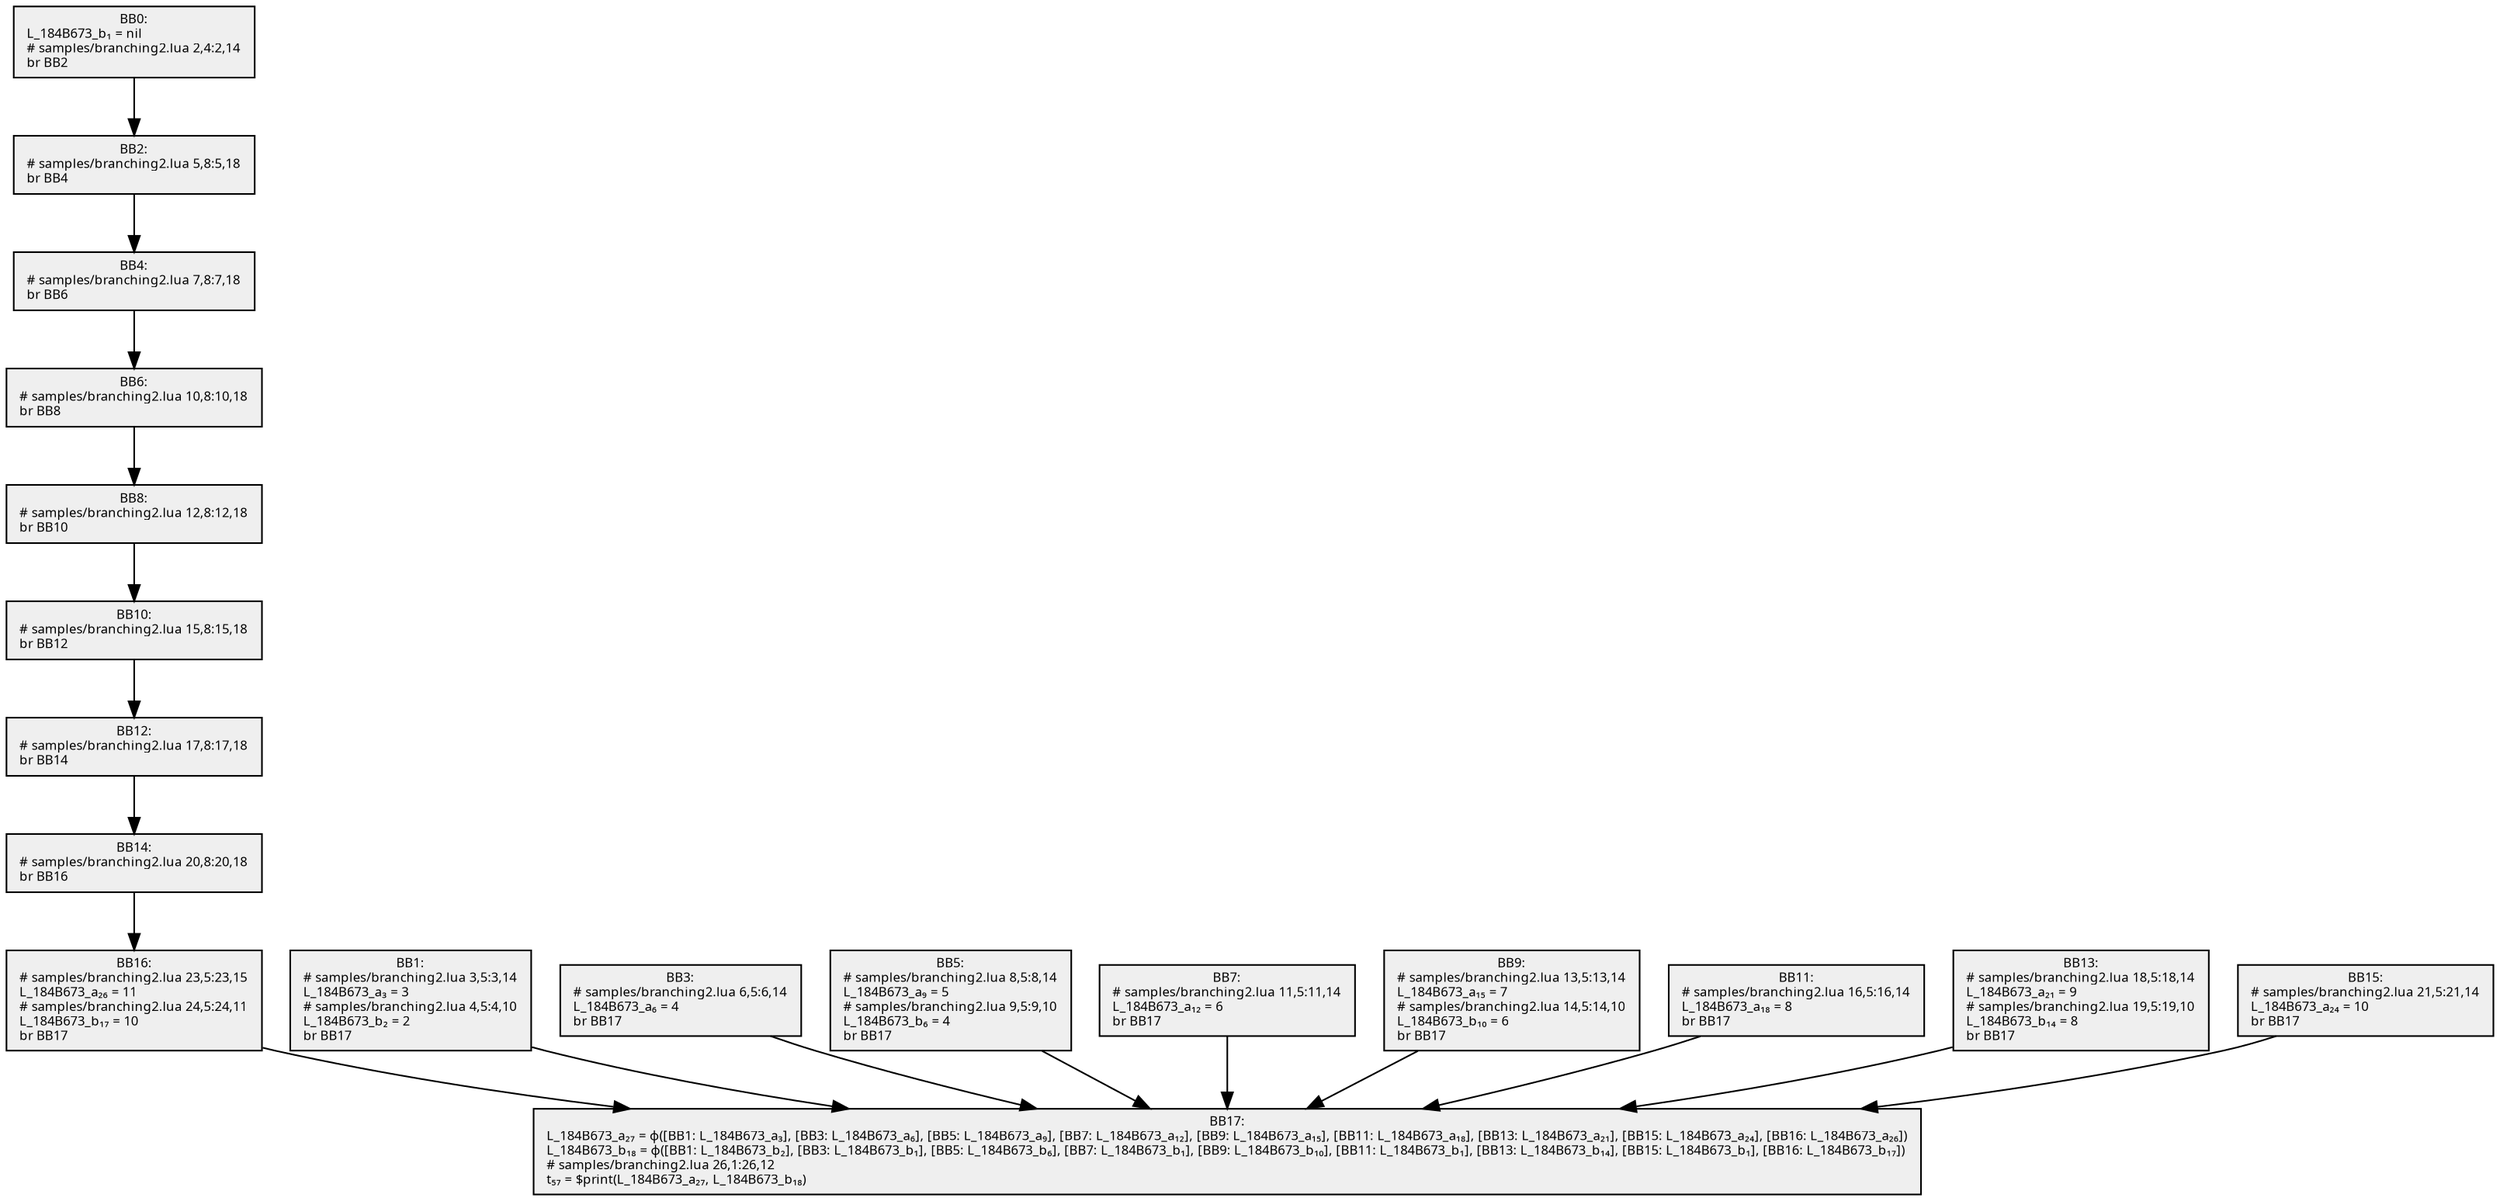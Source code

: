 digraph {
  node[shape=box style=filled fontsize=8 fontname="Cascadia Code" fillcolor="#efefef"];
  BB0 [label="BB0:\nL_184B673_b₁ = nil\l# samples/branching2.lua 2,4:2,14\lbr BB2\l"];
  BB1 [label="BB1:\n# samples/branching2.lua 3,5:3,14\lL_184B673_a₃ = 3\l# samples/branching2.lua 4,5:4,10\lL_184B673_b₂ = 2\lbr BB17\l"];
  BB2 [label="BB2:\n# samples/branching2.lua 5,8:5,18\lbr BB4\l"];
  BB3 [label="BB3:\n# samples/branching2.lua 6,5:6,14\lL_184B673_a₆ = 4\lbr BB17\l"];
  BB4 [label="BB4:\n# samples/branching2.lua 7,8:7,18\lbr BB6\l"];
  BB5 [label="BB5:\n# samples/branching2.lua 8,5:8,14\lL_184B673_a₉ = 5\l# samples/branching2.lua 9,5:9,10\lL_184B673_b₆ = 4\lbr BB17\l"];
  BB6 [label="BB6:\n# samples/branching2.lua 10,8:10,18\lbr BB8\l"];
  BB7 [label="BB7:\n# samples/branching2.lua 11,5:11,14\lL_184B673_a₁₂ = 6\lbr BB17\l"];
  BB8 [label="BB8:\n# samples/branching2.lua 12,8:12,18\lbr BB10\l"];
  BB9 [label="BB9:\n# samples/branching2.lua 13,5:13,14\lL_184B673_a₁₅ = 7\l# samples/branching2.lua 14,5:14,10\lL_184B673_b₁₀ = 6\lbr BB17\l"];
  BB10 [label="BB10:\n# samples/branching2.lua 15,8:15,18\lbr BB12\l"];
  BB11 [label="BB11:\n# samples/branching2.lua 16,5:16,14\lL_184B673_a₁₈ = 8\lbr BB17\l"];
  BB12 [label="BB12:\n# samples/branching2.lua 17,8:17,18\lbr BB14\l"];
  BB13 [label="BB13:\n# samples/branching2.lua 18,5:18,14\lL_184B673_a₂₁ = 9\l# samples/branching2.lua 19,5:19,10\lL_184B673_b₁₄ = 8\lbr BB17\l"];
  BB14 [label="BB14:\n# samples/branching2.lua 20,8:20,18\lbr BB16\l"];
  BB15 [label="BB15:\n# samples/branching2.lua 21,5:21,14\lL_184B673_a₂₄ = 10\lbr BB17\l"];
  BB16 [label="BB16:\n# samples/branching2.lua 23,5:23,15\lL_184B673_a₂₆ = 11\l# samples/branching2.lua 24,5:24,11\lL_184B673_b₁₇ = 10\lbr BB17\l"];
  BB17 [label="BB17:\nL_184B673_a₂₇ = ϕ([BB1: L_184B673_a₃], [BB3: L_184B673_a₆], [BB5: L_184B673_a₉], [BB7: L_184B673_a₁₂], [BB9: L_184B673_a₁₅], [BB11: L_184B673_a₁₈], [BB13: L_184B673_a₂₁], [BB15: L_184B673_a₂₄], [BB16: L_184B673_a₂₆])\lL_184B673_b₁₈ = ϕ([BB1: L_184B673_b₂], [BB3: L_184B673_b₁], [BB5: L_184B673_b₆], [BB7: L_184B673_b₁], [BB9: L_184B673_b₁₀], [BB11: L_184B673_b₁], [BB13: L_184B673_b₁₄], [BB15: L_184B673_b₁], [BB16: L_184B673_b₁₇])\l# samples/branching2.lua 26,1:26,12\lt₅₇ = $print(L_184B673_a₂₇, L_184B673_b₁₈)\l"];

  BB0 -> BB2;
  BB2 -> BB4;
  BB4 -> BB6;
  BB6 -> BB8;
  BB8 -> BB10;
  BB10 -> BB12;
  BB12 -> BB14;
  BB14 -> BB16;
  BB1 -> BB17;
  BB3 -> BB17;
  BB5 -> BB17;
  BB7 -> BB17;
  BB9 -> BB17;
  BB11 -> BB17;
  BB13 -> BB17;
  BB15 -> BB17;
  BB16 -> BB17;
}
